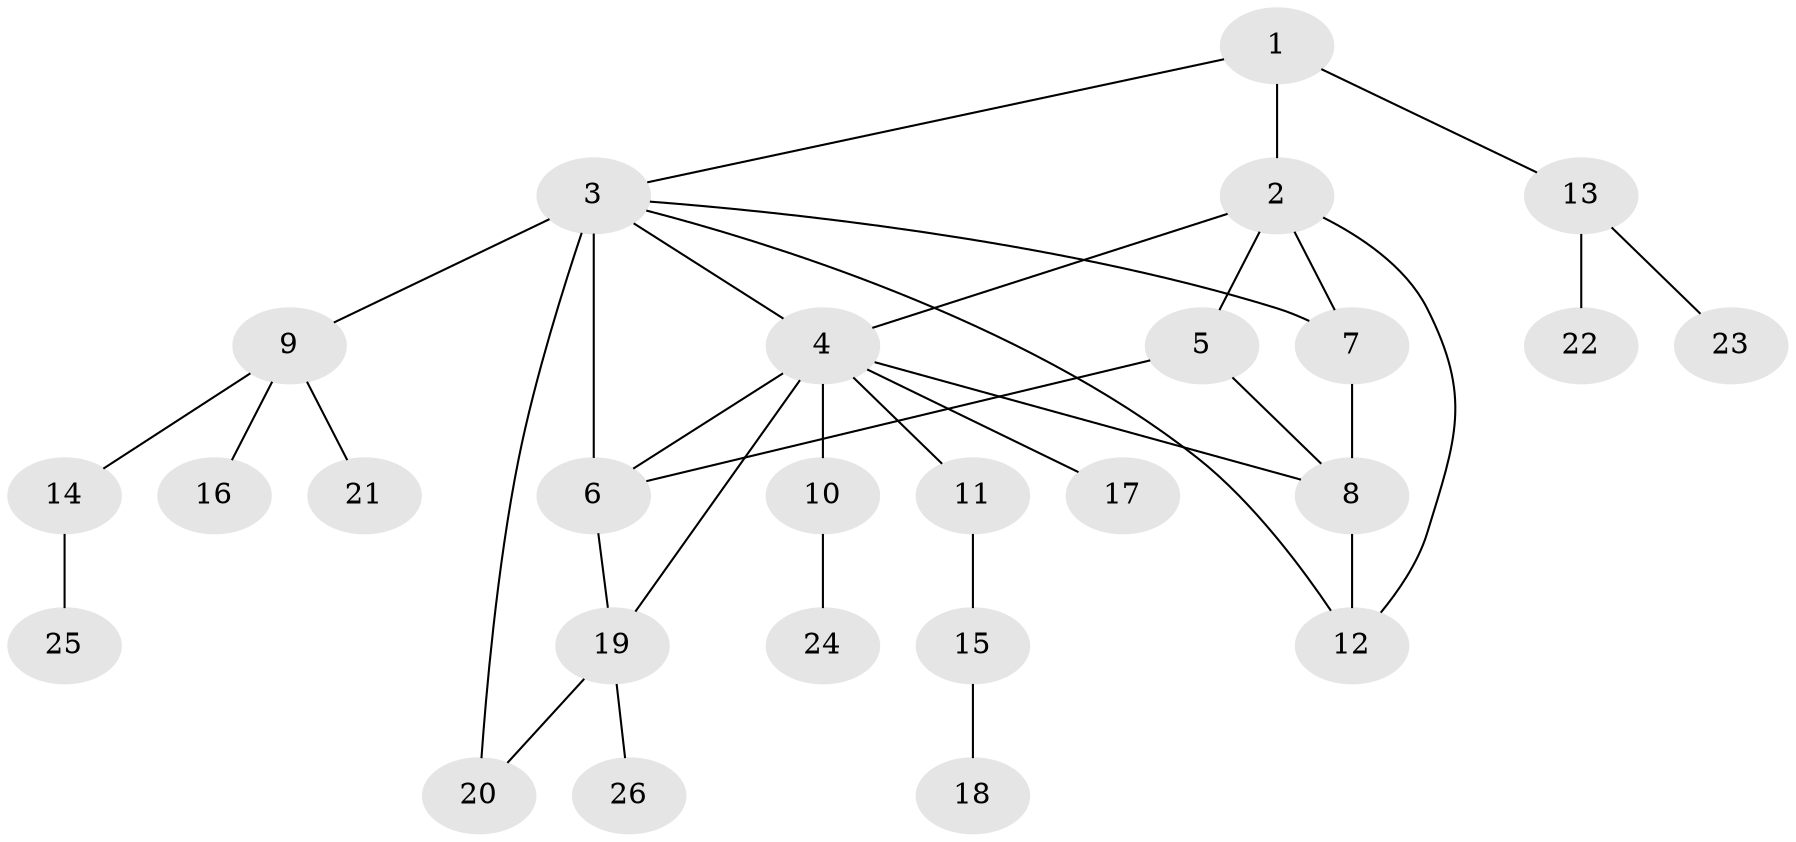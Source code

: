 // original degree distribution, {3: 0.09615384615384616, 6: 0.019230769230769232, 2: 0.17307692307692307, 10: 0.038461538461538464, 4: 0.057692307692307696, 8: 0.019230769230769232, 7: 0.019230769230769232, 5: 0.038461538461538464, 1: 0.5384615384615384}
// Generated by graph-tools (version 1.1) at 2025/52/03/04/25 22:52:38]
// undirected, 26 vertices, 35 edges
graph export_dot {
  node [color=gray90,style=filled];
  1;
  2;
  3;
  4;
  5;
  6;
  7;
  8;
  9;
  10;
  11;
  12;
  13;
  14;
  15;
  16;
  17;
  18;
  19;
  20;
  21;
  22;
  23;
  24;
  25;
  26;
  1 -- 2 [weight=1.0];
  1 -- 3 [weight=1.0];
  1 -- 13 [weight=1.0];
  2 -- 4 [weight=1.0];
  2 -- 5 [weight=1.0];
  2 -- 7 [weight=1.0];
  2 -- 12 [weight=1.0];
  3 -- 4 [weight=2.0];
  3 -- 6 [weight=5.0];
  3 -- 7 [weight=1.0];
  3 -- 9 [weight=1.0];
  3 -- 12 [weight=1.0];
  3 -- 20 [weight=1.0];
  4 -- 6 [weight=1.0];
  4 -- 8 [weight=1.0];
  4 -- 10 [weight=1.0];
  4 -- 11 [weight=1.0];
  4 -- 17 [weight=1.0];
  4 -- 19 [weight=1.0];
  5 -- 6 [weight=1.0];
  5 -- 8 [weight=1.0];
  6 -- 19 [weight=1.0];
  7 -- 8 [weight=1.0];
  8 -- 12 [weight=6.0];
  9 -- 14 [weight=1.0];
  9 -- 16 [weight=1.0];
  9 -- 21 [weight=1.0];
  10 -- 24 [weight=1.0];
  11 -- 15 [weight=1.0];
  13 -- 22 [weight=1.0];
  13 -- 23 [weight=1.0];
  14 -- 25 [weight=1.0];
  15 -- 18 [weight=1.0];
  19 -- 20 [weight=1.0];
  19 -- 26 [weight=1.0];
}
